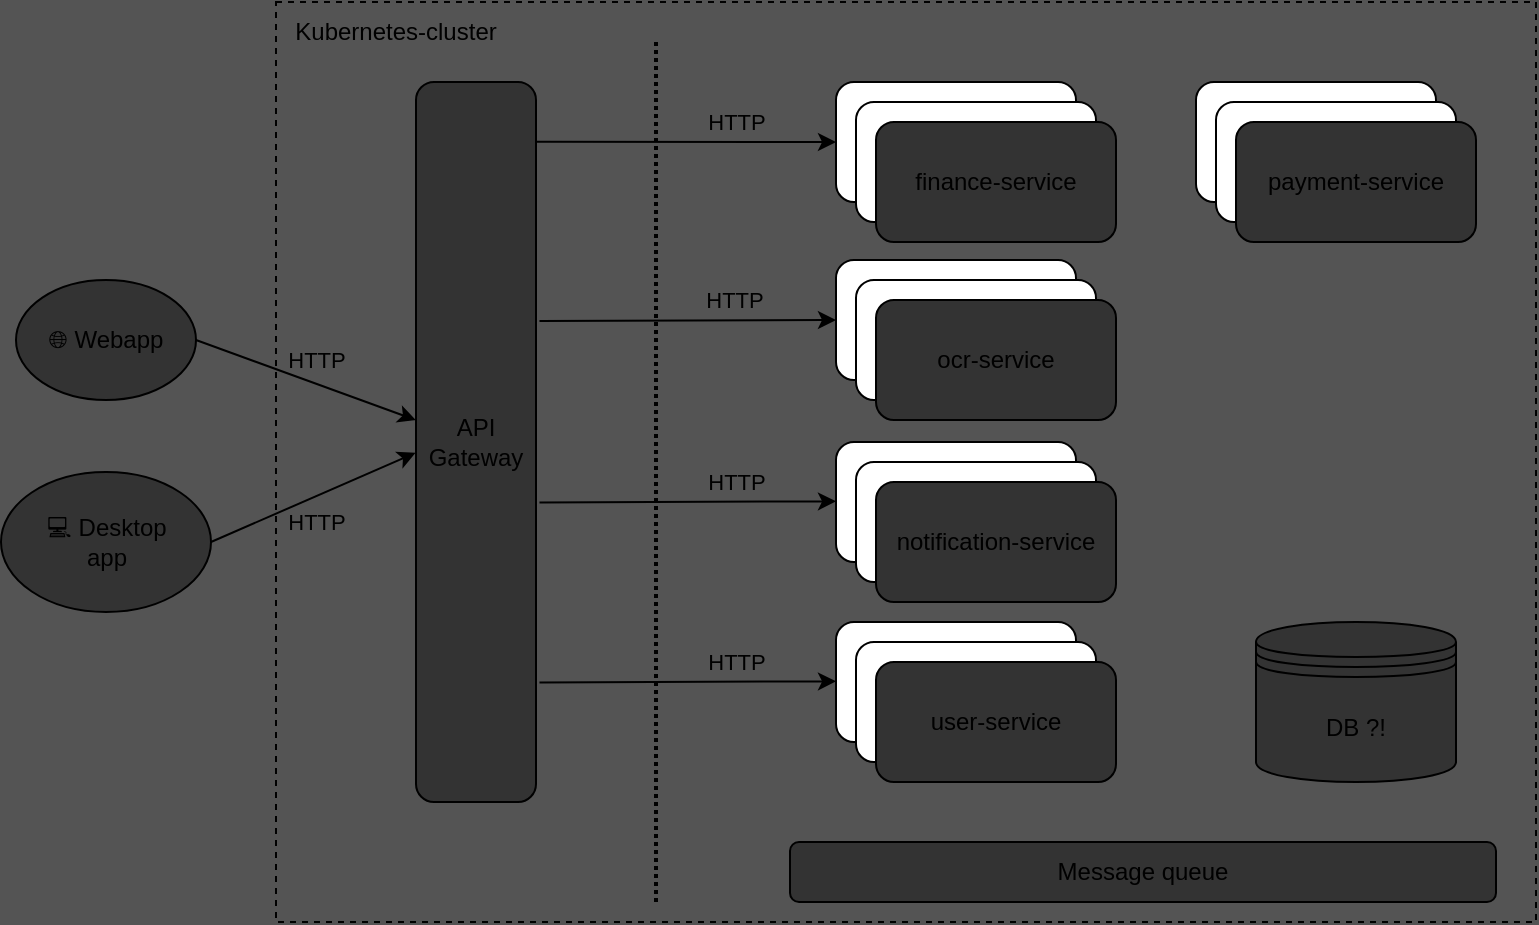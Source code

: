 <mxfile>
    <diagram id="b8TPI3EzpWsZI-5_yb8U" name="Page-1">
        <mxGraphModel dx="886" dy="1674" grid="1" gridSize="10" guides="1" tooltips="1" connect="1" arrows="1" fold="1" page="1" pageScale="1" pageWidth="827" pageHeight="1169" background="#545454" math="0" shadow="0">
            <root>
                <mxCell id="0"/>
                <mxCell id="1" parent="0"/>
                <mxCell id="6" value="" style="rounded=0;whiteSpace=wrap;html=1;dashed=1;fillColor=none;movable=0;resizable=0;rotatable=0;deletable=0;editable=0;connectable=0;" vertex="1" parent="1">
                    <mxGeometry x="170" y="-20" width="630" height="460" as="geometry"/>
                </mxCell>
                <mxCell id="5" value="API&lt;br&gt;Gateway" style="rounded=1;whiteSpace=wrap;html=1;fillColor=#333333;" vertex="1" parent="1">
                    <mxGeometry x="240" y="20" width="60" height="360" as="geometry"/>
                </mxCell>
                <mxCell id="8" value="Kubernetes-cluster" style="text;html=1;strokeColor=none;fillColor=none;align=center;verticalAlign=middle;whiteSpace=wrap;rounded=0;dashed=1;" vertex="1" parent="1">
                    <mxGeometry x="170" y="-20" width="120" height="30" as="geometry"/>
                </mxCell>
                <mxCell id="10" value="" style="endArrow=none;html=1;strokeWidth=2;dashed=1;dashPattern=1 1;" edge="1" parent="1">
                    <mxGeometry width="50" height="50" relative="1" as="geometry">
                        <mxPoint x="360" as="sourcePoint"/>
                        <mxPoint x="360" y="430" as="targetPoint"/>
                    </mxGeometry>
                </mxCell>
                <mxCell id="11" value="" style="rounded=1;whiteSpace=wrap;html=1;fillColor=default;" vertex="1" parent="1">
                    <mxGeometry x="450" y="20" width="120" height="60" as="geometry"/>
                </mxCell>
                <mxCell id="17" value="" style="rounded=1;whiteSpace=wrap;html=1;fillColor=default;" vertex="1" parent="1">
                    <mxGeometry x="450" y="109" width="120" height="60" as="geometry"/>
                </mxCell>
                <mxCell id="18" value="" style="rounded=1;whiteSpace=wrap;html=1;fillColor=default;" vertex="1" parent="1">
                    <mxGeometry x="450" y="200" width="120" height="60" as="geometry"/>
                </mxCell>
                <mxCell id="19" value="" style="rounded=1;whiteSpace=wrap;html=1;fillColor=default;" vertex="1" parent="1">
                    <mxGeometry x="450" y="290" width="120" height="60" as="geometry"/>
                </mxCell>
                <mxCell id="20" value="Message queue" style="rounded=1;whiteSpace=wrap;html=1;fillColor=#333333;" vertex="1" parent="1">
                    <mxGeometry x="427" y="400" width="353" height="30" as="geometry"/>
                </mxCell>
                <mxCell id="21" value="" style="rounded=1;whiteSpace=wrap;html=1;fillColor=default;" vertex="1" parent="1">
                    <mxGeometry x="460" y="30" width="120" height="60" as="geometry"/>
                </mxCell>
                <mxCell id="22" value="finance-service" style="rounded=1;whiteSpace=wrap;html=1;fillColor=#333333;" vertex="1" parent="1">
                    <mxGeometry x="470" y="40" width="120" height="60" as="geometry"/>
                </mxCell>
                <mxCell id="23" value="" style="rounded=1;whiteSpace=wrap;html=1;fillColor=default;" vertex="1" parent="1">
                    <mxGeometry x="460" y="119" width="120" height="60" as="geometry"/>
                </mxCell>
                <mxCell id="24" value="ocr-service" style="rounded=1;whiteSpace=wrap;html=1;fillColor=#333333;" vertex="1" parent="1">
                    <mxGeometry x="470" y="129" width="120" height="60" as="geometry"/>
                </mxCell>
                <mxCell id="25" value="" style="rounded=1;whiteSpace=wrap;html=1;fillColor=default;" vertex="1" parent="1">
                    <mxGeometry x="460" y="210" width="120" height="60" as="geometry"/>
                </mxCell>
                <mxCell id="26" value="notification-service" style="rounded=1;whiteSpace=wrap;html=1;fillColor=#333333;" vertex="1" parent="1">
                    <mxGeometry x="470" y="220" width="120" height="60" as="geometry"/>
                </mxCell>
                <mxCell id="27" value="" style="rounded=1;whiteSpace=wrap;html=1;fillColor=default;" vertex="1" parent="1">
                    <mxGeometry x="460" y="300" width="120" height="60" as="geometry"/>
                </mxCell>
                <mxCell id="28" value="user-service" style="rounded=1;whiteSpace=wrap;html=1;fillColor=#333333;" vertex="1" parent="1">
                    <mxGeometry x="470" y="310" width="120" height="60" as="geometry"/>
                </mxCell>
                <mxCell id="30" value="" style="rounded=1;whiteSpace=wrap;html=1;fillColor=default;" vertex="1" parent="1">
                    <mxGeometry x="630" y="20" width="120" height="60" as="geometry"/>
                </mxCell>
                <mxCell id="31" value="" style="rounded=1;whiteSpace=wrap;html=1;fillColor=default;" vertex="1" parent="1">
                    <mxGeometry x="640" y="30" width="120" height="60" as="geometry"/>
                </mxCell>
                <mxCell id="32" value="payment-service" style="rounded=1;whiteSpace=wrap;html=1;fillColor=#333333;" vertex="1" parent="1">
                    <mxGeometry x="650" y="40" width="120" height="60" as="geometry"/>
                </mxCell>
                <mxCell id="36" value="&lt;span&gt;🌐 Webapp&lt;/span&gt;" style="ellipse;whiteSpace=wrap;html=1;fillColor=#333333;gradientColor=none;" vertex="1" parent="1">
                    <mxGeometry x="40" y="119" width="90" height="60" as="geometry"/>
                </mxCell>
                <mxCell id="37" value="&lt;div&gt;💻 Desktop&lt;/div&gt;&lt;span&gt;app&lt;/span&gt;" style="ellipse;whiteSpace=wrap;html=1;fillColor=#333333;gradientColor=none;" vertex="1" parent="1">
                    <mxGeometry x="32.5" y="215" width="105" height="70" as="geometry"/>
                </mxCell>
                <mxCell id="39" value="DB ?!" style="shape=datastore;whiteSpace=wrap;html=1;fillColor=#333333;gradientColor=none;" vertex="1" parent="1">
                    <mxGeometry x="660" y="290" width="100" height="80" as="geometry"/>
                </mxCell>
                <mxCell id="40" style="edgeStyle=none;html=1;entryX=0;entryY=0.5;entryDx=0;entryDy=0;exitX=1.008;exitY=0.083;exitDx=0;exitDy=0;exitPerimeter=0;" edge="1" parent="1" source="5" target="11">
                    <mxGeometry relative="1" as="geometry"/>
                </mxCell>
                <mxCell id="47" value="HTTP" style="edgeLabel;html=1;align=center;verticalAlign=middle;resizable=0;points=[];labelBackgroundColor=none;" vertex="1" connectable="0" parent="40">
                    <mxGeometry x="0.527" relative="1" as="geometry">
                        <mxPoint x="-15" y="-10" as="offset"/>
                    </mxGeometry>
                </mxCell>
                <mxCell id="41" style="edgeStyle=none;html=1;entryX=0;entryY=0.5;entryDx=0;entryDy=0;exitX=1.029;exitY=0.332;exitDx=0;exitDy=0;exitPerimeter=0;" edge="1" parent="1" source="5" target="17">
                    <mxGeometry relative="1" as="geometry"/>
                </mxCell>
                <mxCell id="45" value="HTTP" style="edgeLabel;html=1;align=center;verticalAlign=middle;resizable=0;points=[];labelBackgroundColor=none;" vertex="1" connectable="0" parent="41">
                    <mxGeometry x="0.314" relative="1" as="geometry">
                        <mxPoint y="-10" as="offset"/>
                    </mxGeometry>
                </mxCell>
                <mxCell id="42" style="edgeStyle=none;html=1;entryX=0;entryY=0.5;entryDx=0;entryDy=0;exitX=1.029;exitY=0.332;exitDx=0;exitDy=0;exitPerimeter=0;" edge="1" parent="1">
                    <mxGeometry relative="1" as="geometry">
                        <mxPoint x="301.74" y="230.2" as="sourcePoint"/>
                        <mxPoint x="450" y="229.68" as="targetPoint"/>
                    </mxGeometry>
                </mxCell>
                <mxCell id="46" value="HTTP" style="edgeLabel;html=1;align=center;verticalAlign=middle;resizable=0;points=[];labelBackgroundColor=none;" vertex="1" connectable="0" parent="42">
                    <mxGeometry x="0.332" y="-2" relative="1" as="geometry">
                        <mxPoint y="-12" as="offset"/>
                    </mxGeometry>
                </mxCell>
                <mxCell id="43" style="edgeStyle=none;html=1;entryX=0;entryY=0.5;entryDx=0;entryDy=0;exitX=1.029;exitY=0.332;exitDx=0;exitDy=0;exitPerimeter=0;" edge="1" parent="1">
                    <mxGeometry relative="1" as="geometry">
                        <mxPoint x="301.74" y="320.2" as="sourcePoint"/>
                        <mxPoint x="450" y="319.68" as="targetPoint"/>
                    </mxGeometry>
                </mxCell>
                <mxCell id="49" value="HTTP" style="edgeLabel;html=1;align=center;verticalAlign=middle;resizable=0;points=[];labelBackgroundColor=none;" vertex="1" connectable="0" parent="43">
                    <mxGeometry x="0.384" y="1" relative="1" as="geometry">
                        <mxPoint x="-4" y="-9" as="offset"/>
                    </mxGeometry>
                </mxCell>
                <mxCell id="34" style="edgeStyle=none;html=1;exitX=1;exitY=0.5;exitDx=0;exitDy=0;" edge="1" parent="1" source="36" target="5">
                    <mxGeometry relative="1" as="geometry">
                        <mxPoint x="140" y="125.0" as="sourcePoint"/>
                    </mxGeometry>
                </mxCell>
                <mxCell id="50" value="HTTP" style="edgeLabel;html=1;align=center;verticalAlign=middle;resizable=0;points=[];labelBackgroundColor=none;" vertex="1" connectable="0" parent="34">
                    <mxGeometry x="-0.515" relative="1" as="geometry">
                        <mxPoint x="33" as="offset"/>
                    </mxGeometry>
                </mxCell>
                <mxCell id="35" style="edgeStyle=none;html=1;entryX=-0.003;entryY=0.515;entryDx=0;entryDy=0;entryPerimeter=0;exitX=1;exitY=0.5;exitDx=0;exitDy=0;" edge="1" parent="1" source="37" target="5">
                    <mxGeometry relative="1" as="geometry">
                        <mxPoint x="150" y="180" as="sourcePoint"/>
                        <mxPoint x="200" y="200" as="targetPoint"/>
                    </mxGeometry>
                </mxCell>
                <mxCell id="51" value="HTTP" style="edgeLabel;html=1;align=center;verticalAlign=middle;resizable=0;points=[];labelBackgroundColor=none;" vertex="1" connectable="0" parent="35">
                    <mxGeometry x="-0.585" y="1" relative="1" as="geometry">
                        <mxPoint x="32" as="offset"/>
                    </mxGeometry>
                </mxCell>
            </root>
        </mxGraphModel>
    </diagram>
</mxfile>